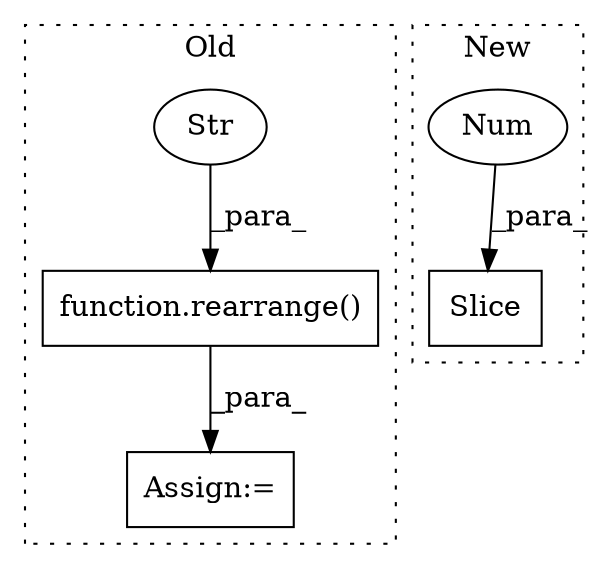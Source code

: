 digraph G {
subgraph cluster0 {
1 [label="function.rearrange()" a="75" s="5062,5099" l="10,17" shape="box"];
3 [label="Str" a="66" s="5075" l="24" shape="ellipse"];
5 [label="Assign:=" a="68" s="5059" l="3" shape="box"];
label = "Old";
style="dotted";
}
subgraph cluster1 {
2 [label="Slice" a="80" s="4251" l="5" shape="box"];
4 [label="Num" a="76" s="4254" l="2" shape="ellipse"];
label = "New";
style="dotted";
}
1 -> 5 [label="_para_"];
3 -> 1 [label="_para_"];
4 -> 2 [label="_para_"];
}